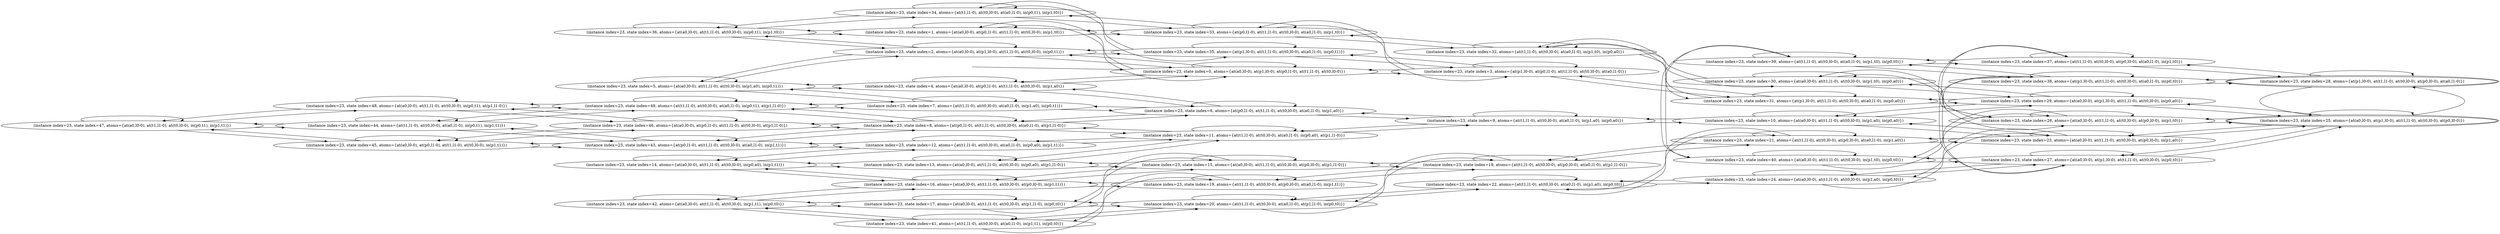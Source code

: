 digraph {
rankdir="LR"
s47[label="(instance index=23, state index=47, atoms={at(a0,l0-0), at(t1,l1-0), at(t0,l0-0), in(p0,t1), in(p1,t1)})"]
s45[label="(instance index=23, state index=45, atoms={at(a0,l0-0), at(p0,l1-0), at(t1,l1-0), at(t0,l0-0), in(p1,t1)})"]
s44[label="(instance index=23, state index=44, atoms={at(t1,l1-0), at(t0,l0-0), at(a0,l1-0), in(p0,t1), in(p1,t1)})"]
s48[label="(instance index=23, state index=48, atoms={at(a0,l0-0), at(t1,l1-0), at(t0,l0-0), in(p0,t1), at(p1,l1-0)})"]
s36[label="(instance index=23, state index=36, atoms={at(a0,l0-0), at(t1,l1-0), at(t0,l0-0), in(p0,t1), in(p1,t0)})"]
s46[label="(instance index=23, state index=46, atoms={at(a0,l0-0), at(p0,l1-0), at(t1,l1-0), at(t0,l0-0), at(p1,l1-0)})"]
s43[label="(instance index=23, state index=43, atoms={at(p0,l1-0), at(t1,l1-0), at(t0,l0-0), at(a0,l1-0), in(p1,t1)})"]
s5[label="(instance index=23, state index=5, atoms={at(a0,l0-0), at(t1,l1-0), at(t0,l0-0), in(p1,a0), in(p0,t1)})"]
s14[label="(instance index=23, state index=14, atoms={at(a0,l0-0), at(t1,l1-0), at(t0,l0-0), in(p0,a0), in(p1,t1)})"]
s42[label="(instance index=23, state index=42, atoms={at(a0,l0-0), at(t1,l1-0), at(t0,l0-0), in(p1,t1), in(p0,t0)})"]
s49[label="(instance index=23, state index=49, atoms={at(t1,l1-0), at(t0,l0-0), at(a0,l1-0), in(p0,t1), at(p1,l1-0)})"]
s2[label="(instance index=23, state index=2, atoms={at(a0,l0-0), at(p1,l0-0), at(t1,l1-0), at(t0,l0-0), in(p0,t1)})"]
s34[label="(instance index=23, state index=34, atoms={at(t1,l1-0), at(t0,l0-0), at(a0,l1-0), in(p0,t1), in(p1,t0)})"]
s1[label="(instance index=23, state index=1, atoms={at(a0,l0-0), at(p0,l1-0), at(t1,l1-0), at(t0,l0-0), in(p1,t0)})"]
s12[label="(instance index=23, state index=12, atoms={at(t1,l1-0), at(t0,l0-0), at(a0,l1-0), in(p0,a0), in(p1,t1)})"]
s4[label="(instance index=23, state index=4, atoms={at(a0,l0-0), at(p0,l1-0), at(t1,l1-0), at(t0,l0-0), in(p1,a0)})"]
s8[label="(instance index=23, state index=8, atoms={at(p0,l1-0), at(t1,l1-0), at(t0,l0-0), at(a0,l1-0), at(p1,l1-0)})"]
s7[label="(instance index=23, state index=7, atoms={at(t1,l1-0), at(t0,l0-0), at(a0,l1-0), in(p1,a0), in(p0,t1)})"]
s13[label="(instance index=23, state index=13, atoms={at(a0,l0-0), at(t1,l1-0), at(t0,l0-0), in(p0,a0), at(p1,l1-0)})"]
s16[label="(instance index=23, state index=16, atoms={at(a0,l0-0), at(t1,l1-0), at(t0,l0-0), at(p0,l0-0), in(p1,t1)})"]
s41[label="(instance index=23, state index=41, atoms={at(t1,l1-0), at(t0,l0-0), at(a0,l1-0), in(p1,t1), in(p0,t0)})"]
s17[label="(instance index=23, state index=17, atoms={at(a0,l0-0), at(t1,l1-0), at(t0,l0-0), at(p1,l1-0), in(p0,t0)})"]
s35[label="(instance index=23, state index=35, atoms={at(p1,l0-0), at(t1,l1-0), at(t0,l0-0), at(a0,l1-0), in(p0,t1)})"]
s0[label="(instance index=23, state index=0, atoms={at(a0,l0-0), at(p1,l0-0), at(p0,l1-0), at(t1,l1-0), at(t0,l0-0)})"]
s33[label="(instance index=23, state index=33, atoms={at(p0,l1-0), at(t1,l1-0), at(t0,l0-0), at(a0,l1-0), in(p1,t0)})"]
s11[label="(instance index=23, state index=11, atoms={at(t1,l1-0), at(t0,l0-0), at(a0,l1-0), in(p0,a0), at(p1,l1-0)})"]
s6[label="(instance index=23, state index=6, atoms={at(p0,l1-0), at(t1,l1-0), at(t0,l0-0), at(a0,l1-0), in(p1,a0)})"]
s19[label="(instance index=23, state index=19, atoms={at(t1,l1-0), at(t0,l0-0), at(p0,l0-0), at(a0,l1-0), in(p1,t1)})"]
s20[label="(instance index=23, state index=20, atoms={at(t1,l1-0), at(t0,l0-0), at(a0,l1-0), at(p1,l1-0), in(p0,t0)})"]
s15[label="(instance index=23, state index=15, atoms={at(a0,l0-0), at(t1,l1-0), at(t0,l0-0), at(p0,l0-0), at(p1,l1-0)})"]
s32[label="(instance index=23, state index=32, atoms={at(t1,l1-0), at(t0,l0-0), at(a0,l1-0), in(p1,t0), in(p0,a0)})"]
s9[label="(instance index=23, state index=9, atoms={at(t1,l1-0), at(t0,l0-0), at(a0,l1-0), in(p1,a0), in(p0,a0)})"]
s18[label="(instance index=23, state index=18, atoms={at(t1,l1-0), at(t0,l0-0), at(p0,l0-0), at(a0,l1-0), at(p1,l1-0)})"]
s22[label="(instance index=23, state index=22, atoms={at(t1,l1-0), at(t0,l0-0), at(a0,l1-0), in(p1,a0), in(p0,t0)})"]
s3[label="(instance index=23, state index=3, atoms={at(p1,l0-0), at(p0,l1-0), at(t1,l1-0), at(t0,l0-0), at(a0,l1-0)})"]
s31[label="(instance index=23, state index=31, atoms={at(p1,l0-0), at(t1,l1-0), at(t0,l0-0), at(a0,l1-0), in(p0,a0)})"]
s40[label="(instance index=23, state index=40, atoms={at(a0,l0-0), at(t1,l1-0), at(t0,l0-0), in(p1,t0), in(p0,t0)})"]
s30[label="(instance index=23, state index=30, atoms={at(a0,l0-0), at(t1,l1-0), at(t0,l0-0), in(p1,t0), in(p0,a0)})"]
s10[label="(instance index=23, state index=10, atoms={at(a0,l0-0), at(t1,l1-0), at(t0,l0-0), in(p1,a0), in(p0,a0)})"]
s24[label="(instance index=23, state index=24, atoms={at(a0,l0-0), at(t1,l1-0), at(t0,l0-0), in(p1,a0), in(p0,t0)})"]
s21[label="(instance index=23, state index=21, atoms={at(t1,l1-0), at(t0,l0-0), at(p0,l0-0), at(a0,l1-0), in(p1,a0)})"]
s39[label="(instance index=23, state index=39, atoms={at(t1,l1-0), at(t0,l0-0), at(a0,l1-0), in(p1,t0), in(p0,t0)})"]
s29[label="(instance index=23, state index=29, atoms={at(a0,l0-0), at(p1,l0-0), at(t1,l1-0), at(t0,l0-0), in(p0,a0)})"]
s26[label="(instance index=23, state index=26, atoms={at(a0,l0-0), at(t1,l1-0), at(t0,l0-0), at(p0,l0-0), in(p1,t0)})"]
s37[label="(instance index=23, state index=37, atoms={at(t1,l1-0), at(t0,l0-0), at(p0,l0-0), at(a0,l1-0), in(p1,t0)})"]
s23[label="(instance index=23, state index=23, atoms={at(a0,l0-0), at(t1,l1-0), at(t0,l0-0), at(p0,l0-0), in(p1,a0)})"]
s27[label="(instance index=23, state index=27, atoms={at(a0,l0-0), at(p1,l0-0), at(t1,l1-0), at(t0,l0-0), in(p0,t0)})"]
s38[label="(instance index=23, state index=38, atoms={at(p1,l0-0), at(t1,l1-0), at(t0,l0-0), at(a0,l1-0), in(p0,t0)})"]
s25[peripheries=2,label="(instance index=23, state index=25, atoms={at(a0,l0-0), at(p1,l0-0), at(t1,l1-0), at(t0,l0-0), at(p0,l0-0)})"]
s28[peripheries=2,label="(instance index=23, state index=28, atoms={at(p1,l0-0), at(t1,l1-0), at(t0,l0-0), at(p0,l0-0), at(a0,l1-0)})"]
Dangling [ label = "", style = invis ]
{ rank = same; Dangling }
Dangling -> s0
{ rank = same; s0}
{ rank = same; s45,s44,s48}
{ rank = same; s36,s46,s43,s5,s14,s42,s49}
{ rank = same; s2,s34,s1,s12,s4,s8,s7,s13,s16,s41,s17}
{ rank = same; s35,s0,s33,s11,s6,s19,s20,s15}
{ rank = same; s32,s9,s18,s22,s3}
{ rank = same; s31,s40,s30,s10,s24,s21,s39}
{ rank = same; s29,s26,s37,s23,s27,s38}
{ rank = same; s25,s28}
{
s47->s47
s47->s45
s47->s44
s47->s48
}
{
s45->s46
s45->s45
s45->s47
s45->s43
s44->s44
s44->s47
s44->s43
s44->s49
s48->s47
s48->s46
s48->s49
s48->s48
}
{
s36->s36
s36->s34
s36->s2
s36->s1
s46->s46
s46->s45
s46->s8
s46->s48
s43->s45
s43->s44
s43->s12
s43->s43
s43->s8
s5->s7
s5->s5
s5->s4
s5->s2
s14->s14
s14->s13
s14->s12
s14->s16
s42->s42
s42->s41
s42->s17
s42->s16
s49->s49
s49->s44
s49->s48
s49->s8
s49->s7
}
{
s2->s36
s2->s2
s2->s5
s2->s35
s2->s0
s34->s36
s34->s35
s34->s34
s34->s33
s1->s33
s1->s1
s1->s36
s1->s0
s12->s14
s12->s12
s12->s11
s12->s43
s4->s6
s4->s5
s4->s4
s4->s0
s8->s49
s8->s46
s8->s11
s8->s43
s8->s8
s8->s6
s7->s7
s7->s6
s7->s5
s7->s49
s13->s14
s13->s13
s13->s15
s13->s11
s16->s16
s16->s15
s16->s19
s16->s14
s16->s42
s41->s20
s41->s19
s41->s42
s41->s41
s17->s15
s17->s20
s17->s42
s17->s17
}
{
s35->s34
s35->s2
s35->s35
s35->s3
s0->s4
s0->s3
s0->s2
s0->s1
s0->s0
s33->s1
s33->s34
s33->s3
s33->s33
s33->s32
s11->s12
s11->s11
s11->s9
s11->s13
s11->s8
s6->s8
s6->s7
s6->s6
s6->s9
s6->s4
s19->s19
s19->s18
s19->s41
s19->s16
s20->s20
s20->s18
s20->s22
s20->s17
s20->s41
s15->s17
s15->s16
s15->s15
s15->s18
s15->s13
}
{
s32->s31
s32->s30
s32->s33
s32->s32
s9->s11
s9->s6
s9->s10
s9->s9
s18->s21
s18->s19
s18->s18
s18->s20
s18->s15
s22->s22
s22->s21
s22->s20
s22->s24
s3->s31
s3->s3
s3->s33
s3->s35
s3->s0
}
{
s31->s29
s31->s31
s31->s3
s31->s32
s40->s39
s40->s27
s40->s26
s40->s40
s30->s29
s30->s30
s30->s26
s30->s32
s10->s23
s10->s10
s10->s29
s10->s9
s24->s22
s24->s23
s24->s27
s24->s24
s21->s23
s21->s21
s21->s22
s21->s18
s39->s39
s39->s38
s39->s37
s39->s40
}
{
s29->s31
s29->s29
s29->s30
s29->s25
s29->s10
s26->s26
s26->s30
s26->s25
s26->s40
s26->s37
s37->s39
s37->s37
s37->s28
s37->s26
s23->s24
s23->s23
s23->s21
s23->s25
s23->s10
s27->s27
s27->s24
s27->s25
s27->s40
s27->s38
s38->s38
s38->s28
s38->s39
s38->s27
}
{
s25->s29
s25->s28
s25->s27
s25->s26
s25->s25
s25->s23
s28->s38
s28->s28
s28->s37
s28->s25
}
}
